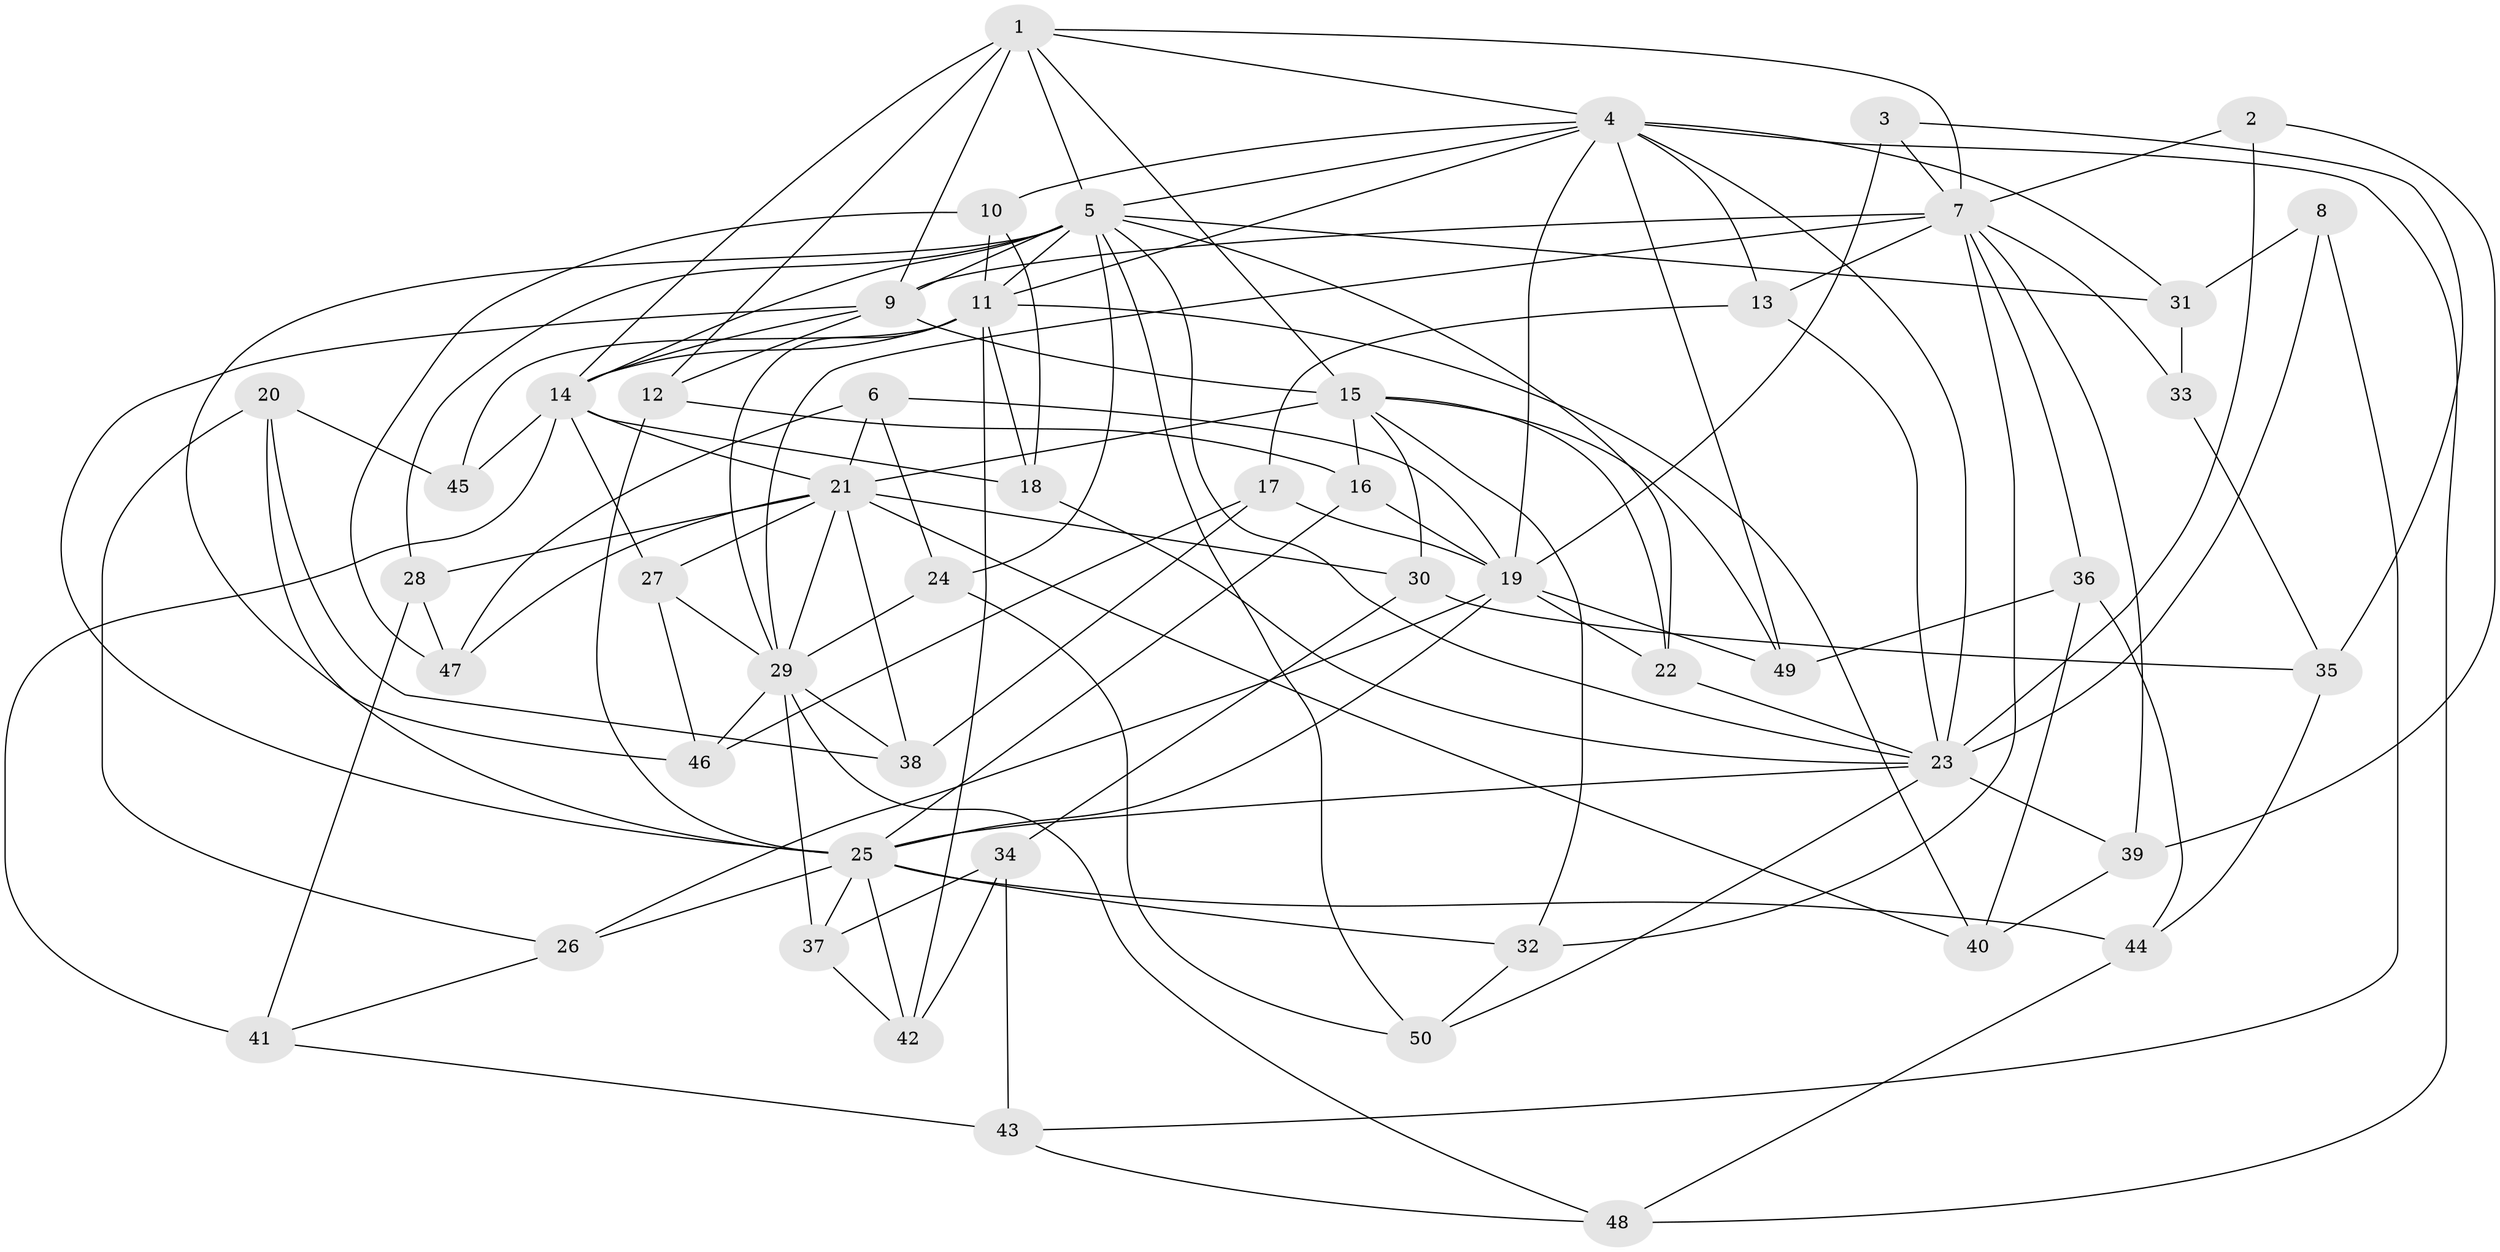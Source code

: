 // original degree distribution, {4: 1.0}
// Generated by graph-tools (version 1.1) at 2025/38/03/09/25 02:38:07]
// undirected, 50 vertices, 132 edges
graph export_dot {
graph [start="1"]
  node [color=gray90,style=filled];
  1;
  2;
  3;
  4;
  5;
  6;
  7;
  8;
  9;
  10;
  11;
  12;
  13;
  14;
  15;
  16;
  17;
  18;
  19;
  20;
  21;
  22;
  23;
  24;
  25;
  26;
  27;
  28;
  29;
  30;
  31;
  32;
  33;
  34;
  35;
  36;
  37;
  38;
  39;
  40;
  41;
  42;
  43;
  44;
  45;
  46;
  47;
  48;
  49;
  50;
  1 -- 4 [weight=1.0];
  1 -- 5 [weight=1.0];
  1 -- 7 [weight=1.0];
  1 -- 9 [weight=1.0];
  1 -- 12 [weight=1.0];
  1 -- 14 [weight=2.0];
  1 -- 15 [weight=1.0];
  2 -- 7 [weight=1.0];
  2 -- 23 [weight=2.0];
  2 -- 39 [weight=1.0];
  3 -- 7 [weight=1.0];
  3 -- 19 [weight=2.0];
  3 -- 35 [weight=1.0];
  4 -- 5 [weight=1.0];
  4 -- 10 [weight=1.0];
  4 -- 11 [weight=1.0];
  4 -- 13 [weight=1.0];
  4 -- 19 [weight=1.0];
  4 -- 23 [weight=1.0];
  4 -- 31 [weight=1.0];
  4 -- 48 [weight=1.0];
  4 -- 49 [weight=1.0];
  5 -- 9 [weight=1.0];
  5 -- 11 [weight=1.0];
  5 -- 14 [weight=1.0];
  5 -- 22 [weight=1.0];
  5 -- 23 [weight=1.0];
  5 -- 24 [weight=1.0];
  5 -- 28 [weight=1.0];
  5 -- 31 [weight=1.0];
  5 -- 46 [weight=1.0];
  5 -- 50 [weight=1.0];
  6 -- 19 [weight=1.0];
  6 -- 21 [weight=1.0];
  6 -- 24 [weight=1.0];
  6 -- 47 [weight=1.0];
  7 -- 9 [weight=1.0];
  7 -- 13 [weight=1.0];
  7 -- 29 [weight=2.0];
  7 -- 32 [weight=1.0];
  7 -- 33 [weight=2.0];
  7 -- 36 [weight=1.0];
  7 -- 39 [weight=1.0];
  8 -- 23 [weight=2.0];
  8 -- 31 [weight=1.0];
  8 -- 43 [weight=1.0];
  9 -- 12 [weight=1.0];
  9 -- 14 [weight=1.0];
  9 -- 15 [weight=3.0];
  9 -- 25 [weight=2.0];
  10 -- 11 [weight=1.0];
  10 -- 18 [weight=1.0];
  10 -- 47 [weight=1.0];
  11 -- 14 [weight=1.0];
  11 -- 18 [weight=1.0];
  11 -- 29 [weight=1.0];
  11 -- 40 [weight=1.0];
  11 -- 42 [weight=1.0];
  11 -- 45 [weight=2.0];
  12 -- 16 [weight=1.0];
  12 -- 25 [weight=1.0];
  13 -- 17 [weight=1.0];
  13 -- 23 [weight=1.0];
  14 -- 18 [weight=1.0];
  14 -- 21 [weight=1.0];
  14 -- 27 [weight=1.0];
  14 -- 41 [weight=1.0];
  14 -- 45 [weight=1.0];
  15 -- 16 [weight=1.0];
  15 -- 21 [weight=1.0];
  15 -- 22 [weight=1.0];
  15 -- 30 [weight=1.0];
  15 -- 32 [weight=1.0];
  15 -- 49 [weight=1.0];
  16 -- 19 [weight=1.0];
  16 -- 25 [weight=1.0];
  17 -- 19 [weight=1.0];
  17 -- 38 [weight=1.0];
  17 -- 46 [weight=1.0];
  18 -- 23 [weight=1.0];
  19 -- 22 [weight=1.0];
  19 -- 25 [weight=1.0];
  19 -- 26 [weight=1.0];
  19 -- 49 [weight=1.0];
  20 -- 25 [weight=1.0];
  20 -- 26 [weight=1.0];
  20 -- 38 [weight=1.0];
  20 -- 45 [weight=1.0];
  21 -- 27 [weight=1.0];
  21 -- 28 [weight=1.0];
  21 -- 29 [weight=1.0];
  21 -- 30 [weight=1.0];
  21 -- 38 [weight=1.0];
  21 -- 40 [weight=1.0];
  21 -- 47 [weight=1.0];
  22 -- 23 [weight=1.0];
  23 -- 25 [weight=1.0];
  23 -- 39 [weight=1.0];
  23 -- 50 [weight=1.0];
  24 -- 29 [weight=1.0];
  24 -- 50 [weight=1.0];
  25 -- 26 [weight=1.0];
  25 -- 32 [weight=1.0];
  25 -- 37 [weight=1.0];
  25 -- 42 [weight=1.0];
  25 -- 44 [weight=1.0];
  26 -- 41 [weight=1.0];
  27 -- 29 [weight=1.0];
  27 -- 46 [weight=1.0];
  28 -- 41 [weight=1.0];
  28 -- 47 [weight=1.0];
  29 -- 37 [weight=1.0];
  29 -- 38 [weight=1.0];
  29 -- 46 [weight=1.0];
  29 -- 48 [weight=1.0];
  30 -- 34 [weight=1.0];
  30 -- 35 [weight=1.0];
  31 -- 33 [weight=1.0];
  32 -- 50 [weight=1.0];
  33 -- 35 [weight=1.0];
  34 -- 37 [weight=1.0];
  34 -- 42 [weight=1.0];
  34 -- 43 [weight=1.0];
  35 -- 44 [weight=1.0];
  36 -- 40 [weight=1.0];
  36 -- 44 [weight=1.0];
  36 -- 49 [weight=1.0];
  37 -- 42 [weight=1.0];
  39 -- 40 [weight=1.0];
  41 -- 43 [weight=1.0];
  43 -- 48 [weight=1.0];
  44 -- 48 [weight=1.0];
}
